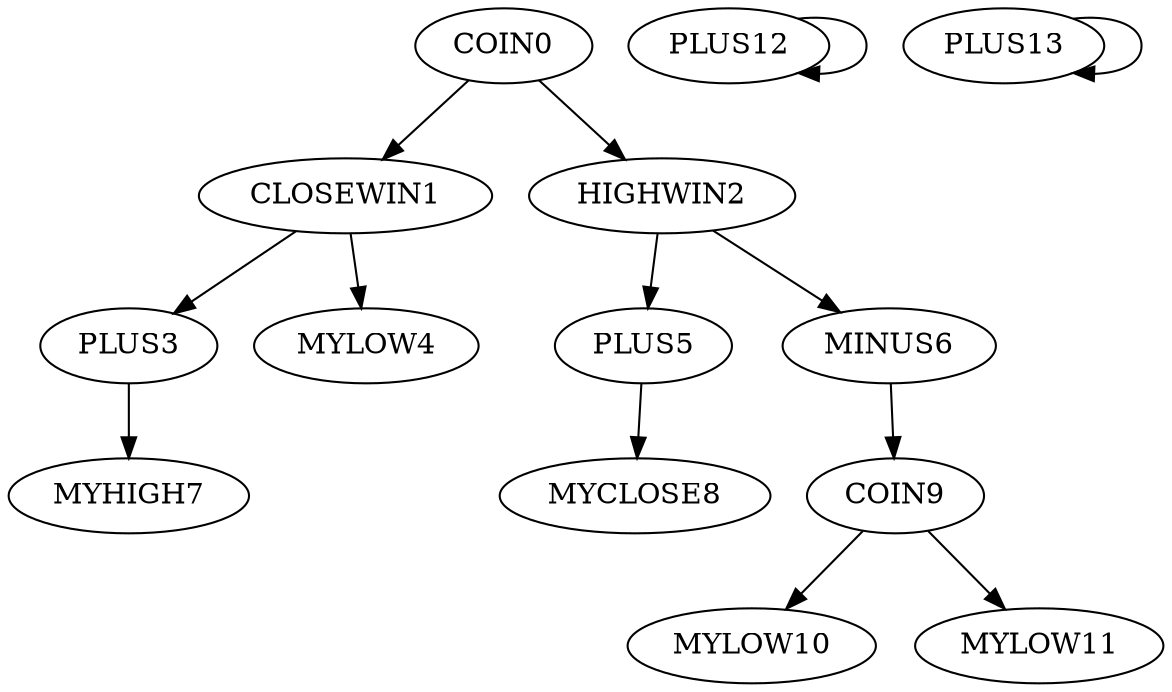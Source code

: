 digraph T {
	COIN0 -> CLOSEWIN1;
	COIN0 -> HIGHWIN2;
	CLOSEWIN1 -> PLUS3;
	CLOSEWIN1 -> MYLOW4;
	HIGHWIN2 -> PLUS5;
	HIGHWIN2 -> MINUS6;
	PLUS3 -> MYHIGH7;
	PLUS5 -> MYCLOSE8;
	MINUS6 -> COIN9;
	COIN9 -> MYLOW10;
	COIN9 -> MYLOW11;
	PLUS12 -> PLUS12;
	PLUS13 -> PLUS13;
}